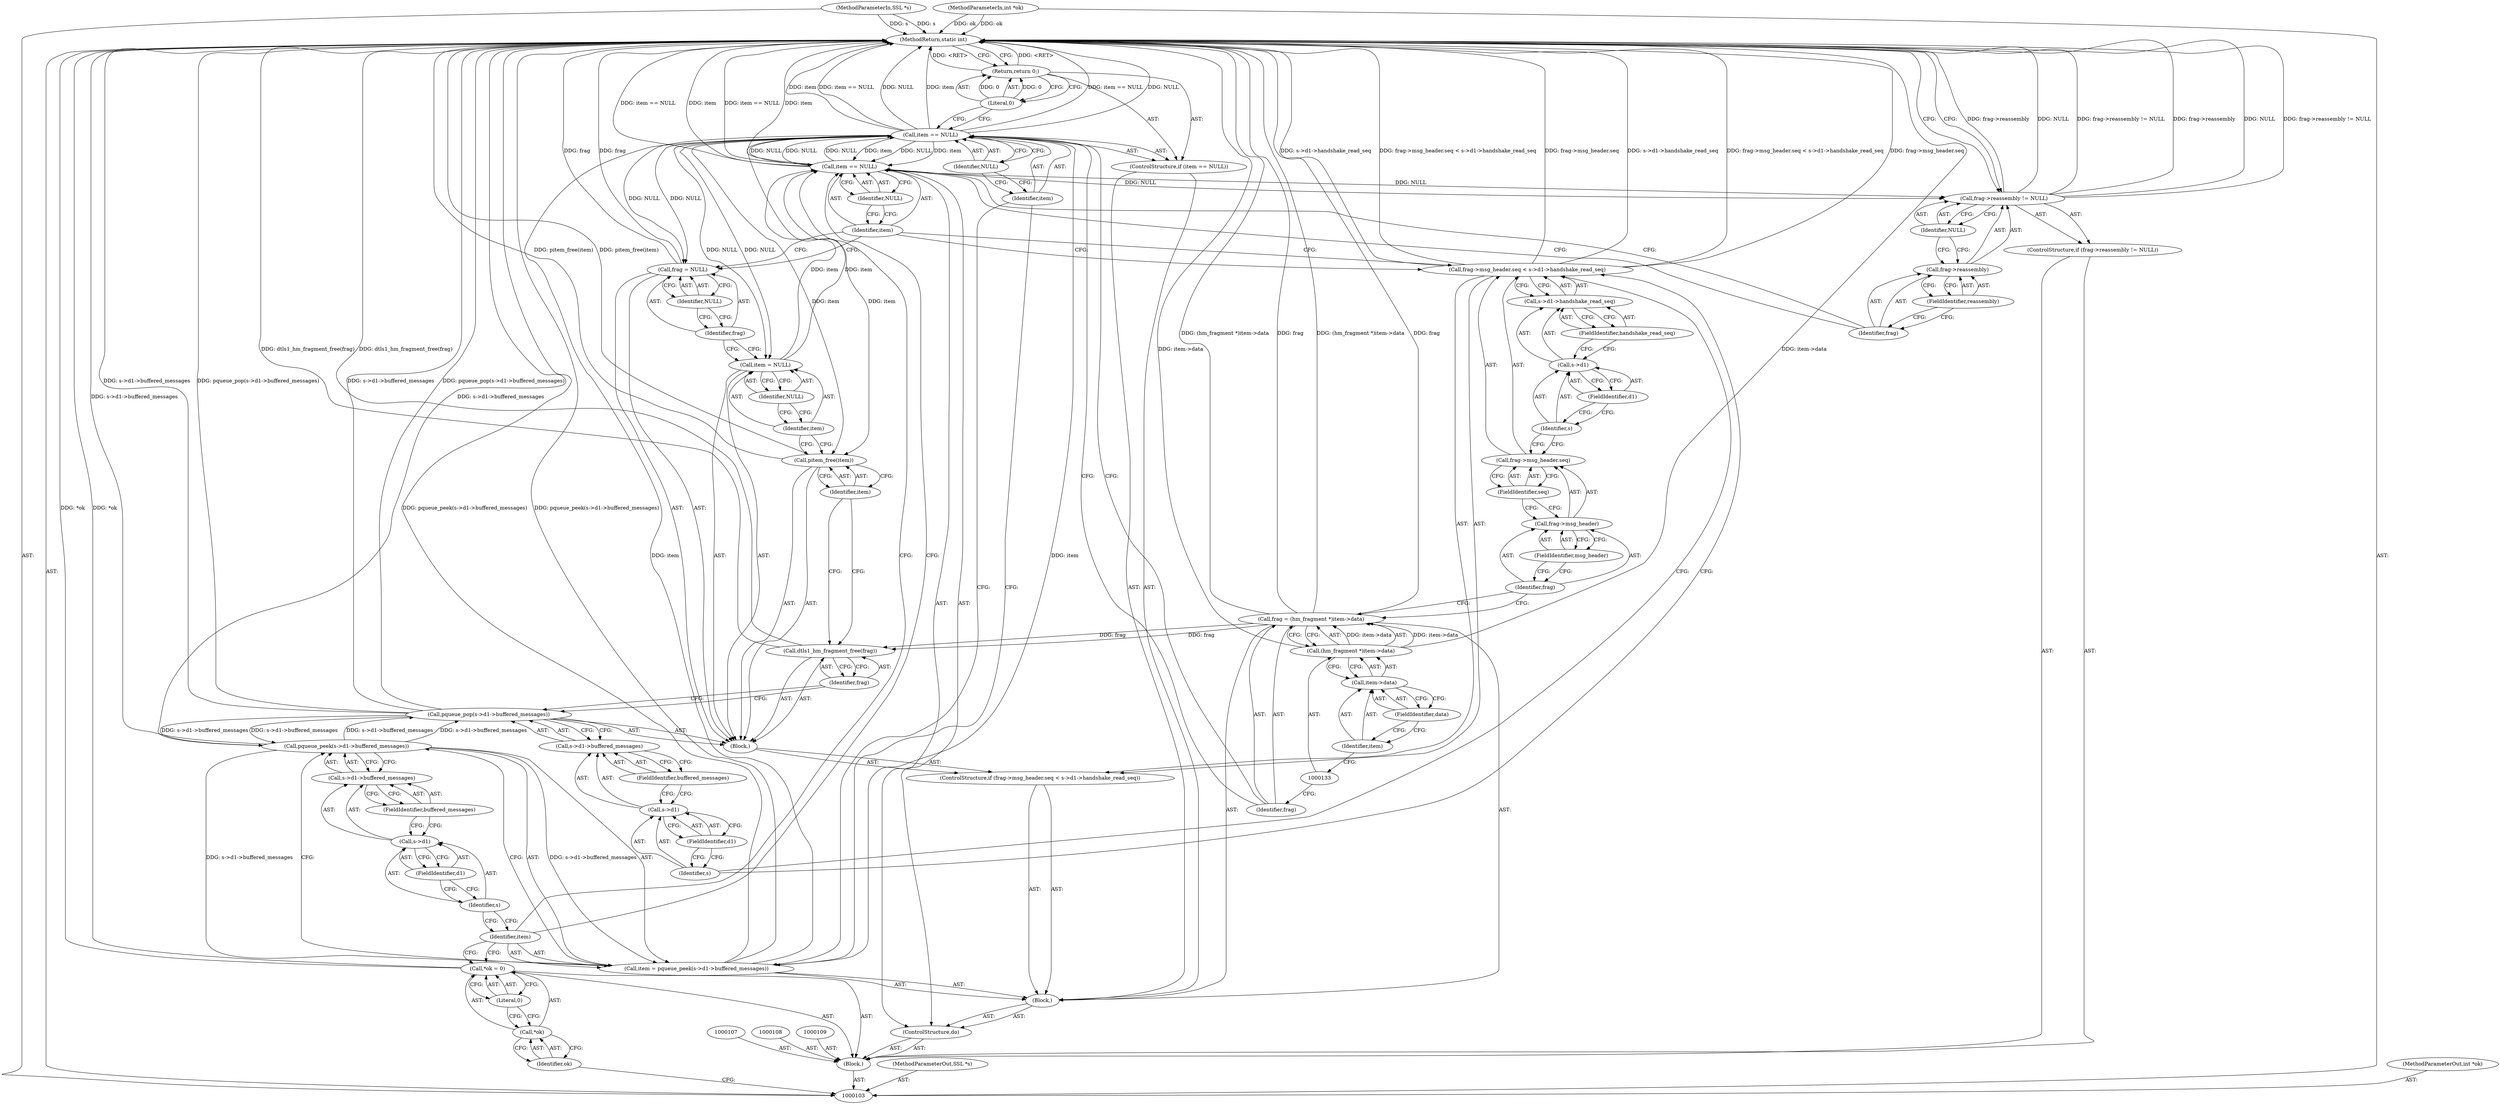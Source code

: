 digraph "0_openssl_f5c7f5dfbaf0d2f7d946d0fe86f08e6bcb36ed0d_1" {
"1000175" [label="(MethodReturn,static int)"];
"1000104" [label="(MethodParameterIn,SSL *s)"];
"1000240" [label="(MethodParameterOut,SSL *s)"];
"1000105" [label="(MethodParameterIn,int *ok)"];
"1000241" [label="(MethodParameterOut,int *ok)"];
"1000113" [label="(Literal,0)"];
"1000110" [label="(Call,*ok = 0)"];
"1000111" [label="(Call,*ok)"];
"1000112" [label="(Identifier,ok)"];
"1000114" [label="(ControlStructure,do)"];
"1000115" [label="(Block,)"];
"1000118" [label="(Call,pqueue_peek(s->d1->buffered_messages))"];
"1000119" [label="(Call,s->d1->buffered_messages)"];
"1000120" [label="(Call,s->d1)"];
"1000121" [label="(Identifier,s)"];
"1000122" [label="(FieldIdentifier,d1)"];
"1000123" [label="(FieldIdentifier,buffered_messages)"];
"1000116" [label="(Call,item = pqueue_peek(s->d1->buffered_messages))"];
"1000117" [label="(Identifier,item)"];
"1000125" [label="(Call,item == NULL)"];
"1000126" [label="(Identifier,item)"];
"1000127" [label="(Identifier,NULL)"];
"1000124" [label="(ControlStructure,if (item == NULL))"];
"1000128" [label="(Return,return 0;)"];
"1000129" [label="(Literal,0)"];
"1000106" [label="(Block,)"];
"1000132" [label="(Call,(hm_fragment *)item->data)"];
"1000134" [label="(Call,item->data)"];
"1000135" [label="(Identifier,item)"];
"1000136" [label="(FieldIdentifier,data)"];
"1000130" [label="(Call,frag = (hm_fragment *)item->data)"];
"1000131" [label="(Identifier,frag)"];
"1000138" [label="(Call,frag->msg_header.seq < s->d1->handshake_read_seq)"];
"1000139" [label="(Call,frag->msg_header.seq)"];
"1000140" [label="(Call,frag->msg_header)"];
"1000141" [label="(Identifier,frag)"];
"1000142" [label="(FieldIdentifier,msg_header)"];
"1000143" [label="(FieldIdentifier,seq)"];
"1000144" [label="(Call,s->d1->handshake_read_seq)"];
"1000145" [label="(Call,s->d1)"];
"1000146" [label="(Identifier,s)"];
"1000147" [label="(FieldIdentifier,d1)"];
"1000148" [label="(FieldIdentifier,handshake_read_seq)"];
"1000149" [label="(Block,)"];
"1000137" [label="(ControlStructure,if (frag->msg_header.seq < s->d1->handshake_read_seq))"];
"1000150" [label="(Call,pqueue_pop(s->d1->buffered_messages))"];
"1000151" [label="(Call,s->d1->buffered_messages)"];
"1000152" [label="(Call,s->d1)"];
"1000153" [label="(Identifier,s)"];
"1000154" [label="(FieldIdentifier,d1)"];
"1000155" [label="(FieldIdentifier,buffered_messages)"];
"1000156" [label="(Call,dtls1_hm_fragment_free(frag))"];
"1000157" [label="(Identifier,frag)"];
"1000158" [label="(Call,pitem_free(item))"];
"1000159" [label="(Identifier,item)"];
"1000160" [label="(Call,item = NULL)"];
"1000161" [label="(Identifier,item)"];
"1000162" [label="(Identifier,NULL)"];
"1000163" [label="(Call,frag = NULL)"];
"1000164" [label="(Identifier,frag)"];
"1000165" [label="(Identifier,NULL)"];
"1000166" [label="(Call,item == NULL)"];
"1000167" [label="(Identifier,item)"];
"1000168" [label="(Identifier,NULL)"];
"1000173" [label="(FieldIdentifier,reassembly)"];
"1000174" [label="(Identifier,NULL)"];
"1000169" [label="(ControlStructure,if (frag->reassembly != NULL))"];
"1000170" [label="(Call,frag->reassembly != NULL)"];
"1000171" [label="(Call,frag->reassembly)"];
"1000172" [label="(Identifier,frag)"];
"1000175" -> "1000103"  [label="AST: "];
"1000175" -> "1000128"  [label="CFG: "];
"1000175" -> "1000170"  [label="CFG: "];
"1000125" -> "1000175"  [label="DDG: item == NULL"];
"1000125" -> "1000175"  [label="DDG: NULL"];
"1000125" -> "1000175"  [label="DDG: item"];
"1000150" -> "1000175"  [label="DDG: s->d1->buffered_messages"];
"1000150" -> "1000175"  [label="DDG: pqueue_pop(s->d1->buffered_messages)"];
"1000104" -> "1000175"  [label="DDG: s"];
"1000105" -> "1000175"  [label="DDG: ok"];
"1000166" -> "1000175"  [label="DDG: item == NULL"];
"1000166" -> "1000175"  [label="DDG: item"];
"1000116" -> "1000175"  [label="DDG: pqueue_peek(s->d1->buffered_messages)"];
"1000170" -> "1000175"  [label="DDG: frag->reassembly"];
"1000170" -> "1000175"  [label="DDG: NULL"];
"1000170" -> "1000175"  [label="DDG: frag->reassembly != NULL"];
"1000118" -> "1000175"  [label="DDG: s->d1->buffered_messages"];
"1000130" -> "1000175"  [label="DDG: frag"];
"1000130" -> "1000175"  [label="DDG: (hm_fragment *)item->data"];
"1000163" -> "1000175"  [label="DDG: frag"];
"1000138" -> "1000175"  [label="DDG: frag->msg_header.seq"];
"1000138" -> "1000175"  [label="DDG: s->d1->handshake_read_seq"];
"1000138" -> "1000175"  [label="DDG: frag->msg_header.seq < s->d1->handshake_read_seq"];
"1000158" -> "1000175"  [label="DDG: pitem_free(item)"];
"1000132" -> "1000175"  [label="DDG: item->data"];
"1000156" -> "1000175"  [label="DDG: dtls1_hm_fragment_free(frag)"];
"1000110" -> "1000175"  [label="DDG: *ok"];
"1000128" -> "1000175"  [label="DDG: <RET>"];
"1000104" -> "1000103"  [label="AST: "];
"1000104" -> "1000175"  [label="DDG: s"];
"1000240" -> "1000103"  [label="AST: "];
"1000105" -> "1000103"  [label="AST: "];
"1000105" -> "1000175"  [label="DDG: ok"];
"1000241" -> "1000103"  [label="AST: "];
"1000113" -> "1000110"  [label="AST: "];
"1000113" -> "1000111"  [label="CFG: "];
"1000110" -> "1000113"  [label="CFG: "];
"1000110" -> "1000106"  [label="AST: "];
"1000110" -> "1000113"  [label="CFG: "];
"1000111" -> "1000110"  [label="AST: "];
"1000113" -> "1000110"  [label="AST: "];
"1000117" -> "1000110"  [label="CFG: "];
"1000110" -> "1000175"  [label="DDG: *ok"];
"1000111" -> "1000110"  [label="AST: "];
"1000111" -> "1000112"  [label="CFG: "];
"1000112" -> "1000111"  [label="AST: "];
"1000113" -> "1000111"  [label="CFG: "];
"1000112" -> "1000111"  [label="AST: "];
"1000112" -> "1000103"  [label="CFG: "];
"1000111" -> "1000112"  [label="CFG: "];
"1000114" -> "1000106"  [label="AST: "];
"1000115" -> "1000114"  [label="AST: "];
"1000166" -> "1000114"  [label="AST: "];
"1000115" -> "1000114"  [label="AST: "];
"1000116" -> "1000115"  [label="AST: "];
"1000124" -> "1000115"  [label="AST: "];
"1000130" -> "1000115"  [label="AST: "];
"1000137" -> "1000115"  [label="AST: "];
"1000118" -> "1000116"  [label="AST: "];
"1000118" -> "1000119"  [label="CFG: "];
"1000119" -> "1000118"  [label="AST: "];
"1000116" -> "1000118"  [label="CFG: "];
"1000118" -> "1000175"  [label="DDG: s->d1->buffered_messages"];
"1000118" -> "1000116"  [label="DDG: s->d1->buffered_messages"];
"1000150" -> "1000118"  [label="DDG: s->d1->buffered_messages"];
"1000118" -> "1000150"  [label="DDG: s->d1->buffered_messages"];
"1000119" -> "1000118"  [label="AST: "];
"1000119" -> "1000123"  [label="CFG: "];
"1000120" -> "1000119"  [label="AST: "];
"1000123" -> "1000119"  [label="AST: "];
"1000118" -> "1000119"  [label="CFG: "];
"1000120" -> "1000119"  [label="AST: "];
"1000120" -> "1000122"  [label="CFG: "];
"1000121" -> "1000120"  [label="AST: "];
"1000122" -> "1000120"  [label="AST: "];
"1000123" -> "1000120"  [label="CFG: "];
"1000121" -> "1000120"  [label="AST: "];
"1000121" -> "1000117"  [label="CFG: "];
"1000122" -> "1000121"  [label="CFG: "];
"1000122" -> "1000120"  [label="AST: "];
"1000122" -> "1000121"  [label="CFG: "];
"1000120" -> "1000122"  [label="CFG: "];
"1000123" -> "1000119"  [label="AST: "];
"1000123" -> "1000120"  [label="CFG: "];
"1000119" -> "1000123"  [label="CFG: "];
"1000116" -> "1000115"  [label="AST: "];
"1000116" -> "1000118"  [label="CFG: "];
"1000117" -> "1000116"  [label="AST: "];
"1000118" -> "1000116"  [label="AST: "];
"1000126" -> "1000116"  [label="CFG: "];
"1000116" -> "1000175"  [label="DDG: pqueue_peek(s->d1->buffered_messages)"];
"1000118" -> "1000116"  [label="DDG: s->d1->buffered_messages"];
"1000116" -> "1000125"  [label="DDG: item"];
"1000117" -> "1000116"  [label="AST: "];
"1000117" -> "1000166"  [label="CFG: "];
"1000117" -> "1000110"  [label="CFG: "];
"1000121" -> "1000117"  [label="CFG: "];
"1000125" -> "1000124"  [label="AST: "];
"1000125" -> "1000127"  [label="CFG: "];
"1000126" -> "1000125"  [label="AST: "];
"1000127" -> "1000125"  [label="AST: "];
"1000129" -> "1000125"  [label="CFG: "];
"1000131" -> "1000125"  [label="CFG: "];
"1000125" -> "1000175"  [label="DDG: item == NULL"];
"1000125" -> "1000175"  [label="DDG: NULL"];
"1000125" -> "1000175"  [label="DDG: item"];
"1000116" -> "1000125"  [label="DDG: item"];
"1000166" -> "1000125"  [label="DDG: NULL"];
"1000125" -> "1000158"  [label="DDG: item"];
"1000125" -> "1000160"  [label="DDG: NULL"];
"1000125" -> "1000163"  [label="DDG: NULL"];
"1000125" -> "1000166"  [label="DDG: item"];
"1000125" -> "1000166"  [label="DDG: NULL"];
"1000126" -> "1000125"  [label="AST: "];
"1000126" -> "1000116"  [label="CFG: "];
"1000127" -> "1000126"  [label="CFG: "];
"1000127" -> "1000125"  [label="AST: "];
"1000127" -> "1000126"  [label="CFG: "];
"1000125" -> "1000127"  [label="CFG: "];
"1000124" -> "1000115"  [label="AST: "];
"1000125" -> "1000124"  [label="AST: "];
"1000128" -> "1000124"  [label="AST: "];
"1000128" -> "1000124"  [label="AST: "];
"1000128" -> "1000129"  [label="CFG: "];
"1000129" -> "1000128"  [label="AST: "];
"1000175" -> "1000128"  [label="CFG: "];
"1000128" -> "1000175"  [label="DDG: <RET>"];
"1000129" -> "1000128"  [label="DDG: 0"];
"1000129" -> "1000128"  [label="AST: "];
"1000129" -> "1000125"  [label="CFG: "];
"1000128" -> "1000129"  [label="CFG: "];
"1000129" -> "1000128"  [label="DDG: 0"];
"1000106" -> "1000103"  [label="AST: "];
"1000107" -> "1000106"  [label="AST: "];
"1000108" -> "1000106"  [label="AST: "];
"1000109" -> "1000106"  [label="AST: "];
"1000110" -> "1000106"  [label="AST: "];
"1000114" -> "1000106"  [label="AST: "];
"1000169" -> "1000106"  [label="AST: "];
"1000132" -> "1000130"  [label="AST: "];
"1000132" -> "1000134"  [label="CFG: "];
"1000133" -> "1000132"  [label="AST: "];
"1000134" -> "1000132"  [label="AST: "];
"1000130" -> "1000132"  [label="CFG: "];
"1000132" -> "1000175"  [label="DDG: item->data"];
"1000132" -> "1000130"  [label="DDG: item->data"];
"1000134" -> "1000132"  [label="AST: "];
"1000134" -> "1000136"  [label="CFG: "];
"1000135" -> "1000134"  [label="AST: "];
"1000136" -> "1000134"  [label="AST: "];
"1000132" -> "1000134"  [label="CFG: "];
"1000135" -> "1000134"  [label="AST: "];
"1000135" -> "1000133"  [label="CFG: "];
"1000136" -> "1000135"  [label="CFG: "];
"1000136" -> "1000134"  [label="AST: "];
"1000136" -> "1000135"  [label="CFG: "];
"1000134" -> "1000136"  [label="CFG: "];
"1000130" -> "1000115"  [label="AST: "];
"1000130" -> "1000132"  [label="CFG: "];
"1000131" -> "1000130"  [label="AST: "];
"1000132" -> "1000130"  [label="AST: "];
"1000141" -> "1000130"  [label="CFG: "];
"1000130" -> "1000175"  [label="DDG: frag"];
"1000130" -> "1000175"  [label="DDG: (hm_fragment *)item->data"];
"1000132" -> "1000130"  [label="DDG: item->data"];
"1000130" -> "1000156"  [label="DDG: frag"];
"1000131" -> "1000130"  [label="AST: "];
"1000131" -> "1000125"  [label="CFG: "];
"1000133" -> "1000131"  [label="CFG: "];
"1000138" -> "1000137"  [label="AST: "];
"1000138" -> "1000144"  [label="CFG: "];
"1000139" -> "1000138"  [label="AST: "];
"1000144" -> "1000138"  [label="AST: "];
"1000167" -> "1000138"  [label="CFG: "];
"1000153" -> "1000138"  [label="CFG: "];
"1000138" -> "1000175"  [label="DDG: frag->msg_header.seq"];
"1000138" -> "1000175"  [label="DDG: s->d1->handshake_read_seq"];
"1000138" -> "1000175"  [label="DDG: frag->msg_header.seq < s->d1->handshake_read_seq"];
"1000139" -> "1000138"  [label="AST: "];
"1000139" -> "1000143"  [label="CFG: "];
"1000140" -> "1000139"  [label="AST: "];
"1000143" -> "1000139"  [label="AST: "];
"1000146" -> "1000139"  [label="CFG: "];
"1000140" -> "1000139"  [label="AST: "];
"1000140" -> "1000142"  [label="CFG: "];
"1000141" -> "1000140"  [label="AST: "];
"1000142" -> "1000140"  [label="AST: "];
"1000143" -> "1000140"  [label="CFG: "];
"1000141" -> "1000140"  [label="AST: "];
"1000141" -> "1000130"  [label="CFG: "];
"1000142" -> "1000141"  [label="CFG: "];
"1000142" -> "1000140"  [label="AST: "];
"1000142" -> "1000141"  [label="CFG: "];
"1000140" -> "1000142"  [label="CFG: "];
"1000143" -> "1000139"  [label="AST: "];
"1000143" -> "1000140"  [label="CFG: "];
"1000139" -> "1000143"  [label="CFG: "];
"1000144" -> "1000138"  [label="AST: "];
"1000144" -> "1000148"  [label="CFG: "];
"1000145" -> "1000144"  [label="AST: "];
"1000148" -> "1000144"  [label="AST: "];
"1000138" -> "1000144"  [label="CFG: "];
"1000145" -> "1000144"  [label="AST: "];
"1000145" -> "1000147"  [label="CFG: "];
"1000146" -> "1000145"  [label="AST: "];
"1000147" -> "1000145"  [label="AST: "];
"1000148" -> "1000145"  [label="CFG: "];
"1000146" -> "1000145"  [label="AST: "];
"1000146" -> "1000139"  [label="CFG: "];
"1000147" -> "1000146"  [label="CFG: "];
"1000147" -> "1000145"  [label="AST: "];
"1000147" -> "1000146"  [label="CFG: "];
"1000145" -> "1000147"  [label="CFG: "];
"1000148" -> "1000144"  [label="AST: "];
"1000148" -> "1000145"  [label="CFG: "];
"1000144" -> "1000148"  [label="CFG: "];
"1000149" -> "1000137"  [label="AST: "];
"1000150" -> "1000149"  [label="AST: "];
"1000156" -> "1000149"  [label="AST: "];
"1000158" -> "1000149"  [label="AST: "];
"1000160" -> "1000149"  [label="AST: "];
"1000163" -> "1000149"  [label="AST: "];
"1000137" -> "1000115"  [label="AST: "];
"1000138" -> "1000137"  [label="AST: "];
"1000149" -> "1000137"  [label="AST: "];
"1000150" -> "1000149"  [label="AST: "];
"1000150" -> "1000151"  [label="CFG: "];
"1000151" -> "1000150"  [label="AST: "];
"1000157" -> "1000150"  [label="CFG: "];
"1000150" -> "1000175"  [label="DDG: s->d1->buffered_messages"];
"1000150" -> "1000175"  [label="DDG: pqueue_pop(s->d1->buffered_messages)"];
"1000150" -> "1000118"  [label="DDG: s->d1->buffered_messages"];
"1000118" -> "1000150"  [label="DDG: s->d1->buffered_messages"];
"1000151" -> "1000150"  [label="AST: "];
"1000151" -> "1000155"  [label="CFG: "];
"1000152" -> "1000151"  [label="AST: "];
"1000155" -> "1000151"  [label="AST: "];
"1000150" -> "1000151"  [label="CFG: "];
"1000152" -> "1000151"  [label="AST: "];
"1000152" -> "1000154"  [label="CFG: "];
"1000153" -> "1000152"  [label="AST: "];
"1000154" -> "1000152"  [label="AST: "];
"1000155" -> "1000152"  [label="CFG: "];
"1000153" -> "1000152"  [label="AST: "];
"1000153" -> "1000138"  [label="CFG: "];
"1000154" -> "1000153"  [label="CFG: "];
"1000154" -> "1000152"  [label="AST: "];
"1000154" -> "1000153"  [label="CFG: "];
"1000152" -> "1000154"  [label="CFG: "];
"1000155" -> "1000151"  [label="AST: "];
"1000155" -> "1000152"  [label="CFG: "];
"1000151" -> "1000155"  [label="CFG: "];
"1000156" -> "1000149"  [label="AST: "];
"1000156" -> "1000157"  [label="CFG: "];
"1000157" -> "1000156"  [label="AST: "];
"1000159" -> "1000156"  [label="CFG: "];
"1000156" -> "1000175"  [label="DDG: dtls1_hm_fragment_free(frag)"];
"1000130" -> "1000156"  [label="DDG: frag"];
"1000157" -> "1000156"  [label="AST: "];
"1000157" -> "1000150"  [label="CFG: "];
"1000156" -> "1000157"  [label="CFG: "];
"1000158" -> "1000149"  [label="AST: "];
"1000158" -> "1000159"  [label="CFG: "];
"1000159" -> "1000158"  [label="AST: "];
"1000161" -> "1000158"  [label="CFG: "];
"1000158" -> "1000175"  [label="DDG: pitem_free(item)"];
"1000125" -> "1000158"  [label="DDG: item"];
"1000159" -> "1000158"  [label="AST: "];
"1000159" -> "1000156"  [label="CFG: "];
"1000158" -> "1000159"  [label="CFG: "];
"1000160" -> "1000149"  [label="AST: "];
"1000160" -> "1000162"  [label="CFG: "];
"1000161" -> "1000160"  [label="AST: "];
"1000162" -> "1000160"  [label="AST: "];
"1000164" -> "1000160"  [label="CFG: "];
"1000125" -> "1000160"  [label="DDG: NULL"];
"1000160" -> "1000166"  [label="DDG: item"];
"1000161" -> "1000160"  [label="AST: "];
"1000161" -> "1000158"  [label="CFG: "];
"1000162" -> "1000161"  [label="CFG: "];
"1000162" -> "1000160"  [label="AST: "];
"1000162" -> "1000161"  [label="CFG: "];
"1000160" -> "1000162"  [label="CFG: "];
"1000163" -> "1000149"  [label="AST: "];
"1000163" -> "1000165"  [label="CFG: "];
"1000164" -> "1000163"  [label="AST: "];
"1000165" -> "1000163"  [label="AST: "];
"1000167" -> "1000163"  [label="CFG: "];
"1000163" -> "1000175"  [label="DDG: frag"];
"1000125" -> "1000163"  [label="DDG: NULL"];
"1000164" -> "1000163"  [label="AST: "];
"1000164" -> "1000160"  [label="CFG: "];
"1000165" -> "1000164"  [label="CFG: "];
"1000165" -> "1000163"  [label="AST: "];
"1000165" -> "1000164"  [label="CFG: "];
"1000163" -> "1000165"  [label="CFG: "];
"1000166" -> "1000114"  [label="AST: "];
"1000166" -> "1000168"  [label="CFG: "];
"1000167" -> "1000166"  [label="AST: "];
"1000168" -> "1000166"  [label="AST: "];
"1000117" -> "1000166"  [label="CFG: "];
"1000172" -> "1000166"  [label="CFG: "];
"1000166" -> "1000175"  [label="DDG: item == NULL"];
"1000166" -> "1000175"  [label="DDG: item"];
"1000166" -> "1000125"  [label="DDG: NULL"];
"1000125" -> "1000166"  [label="DDG: item"];
"1000125" -> "1000166"  [label="DDG: NULL"];
"1000160" -> "1000166"  [label="DDG: item"];
"1000166" -> "1000170"  [label="DDG: NULL"];
"1000167" -> "1000166"  [label="AST: "];
"1000167" -> "1000163"  [label="CFG: "];
"1000167" -> "1000138"  [label="CFG: "];
"1000168" -> "1000167"  [label="CFG: "];
"1000168" -> "1000166"  [label="AST: "];
"1000168" -> "1000167"  [label="CFG: "];
"1000166" -> "1000168"  [label="CFG: "];
"1000173" -> "1000171"  [label="AST: "];
"1000173" -> "1000172"  [label="CFG: "];
"1000171" -> "1000173"  [label="CFG: "];
"1000174" -> "1000170"  [label="AST: "];
"1000174" -> "1000171"  [label="CFG: "];
"1000170" -> "1000174"  [label="CFG: "];
"1000169" -> "1000106"  [label="AST: "];
"1000170" -> "1000169"  [label="AST: "];
"1000170" -> "1000169"  [label="AST: "];
"1000170" -> "1000174"  [label="CFG: "];
"1000171" -> "1000170"  [label="AST: "];
"1000174" -> "1000170"  [label="AST: "];
"1000175" -> "1000170"  [label="CFG: "];
"1000170" -> "1000175"  [label="DDG: frag->reassembly"];
"1000170" -> "1000175"  [label="DDG: NULL"];
"1000170" -> "1000175"  [label="DDG: frag->reassembly != NULL"];
"1000166" -> "1000170"  [label="DDG: NULL"];
"1000171" -> "1000170"  [label="AST: "];
"1000171" -> "1000173"  [label="CFG: "];
"1000172" -> "1000171"  [label="AST: "];
"1000173" -> "1000171"  [label="AST: "];
"1000174" -> "1000171"  [label="CFG: "];
"1000172" -> "1000171"  [label="AST: "];
"1000172" -> "1000166"  [label="CFG: "];
"1000173" -> "1000172"  [label="CFG: "];
}

